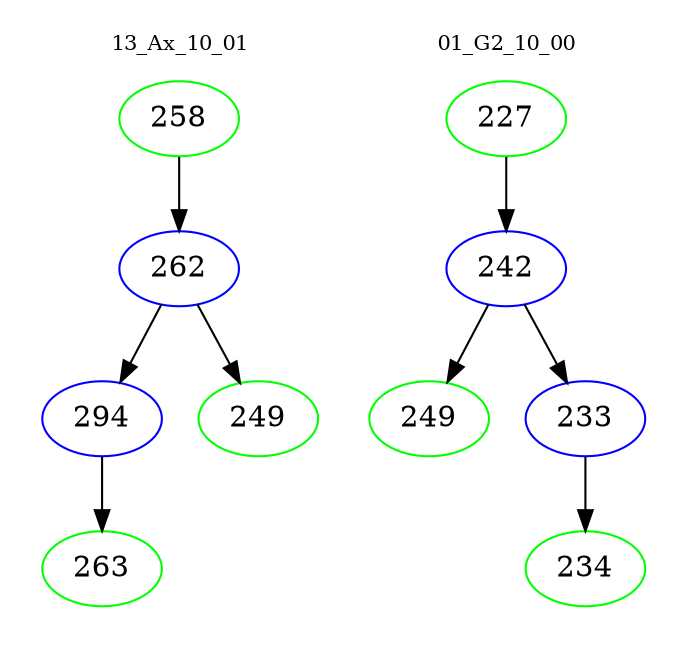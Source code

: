 digraph{
subgraph cluster_0 {
color = white
label = "13_Ax_10_01";
fontsize=10;
T0_258 [label="258", color="green"]
T0_258 -> T0_262 [color="black"]
T0_262 [label="262", color="blue"]
T0_262 -> T0_294 [color="black"]
T0_294 [label="294", color="blue"]
T0_294 -> T0_263 [color="black"]
T0_263 [label="263", color="green"]
T0_262 -> T0_249 [color="black"]
T0_249 [label="249", color="green"]
}
subgraph cluster_1 {
color = white
label = "01_G2_10_00";
fontsize=10;
T1_227 [label="227", color="green"]
T1_227 -> T1_242 [color="black"]
T1_242 [label="242", color="blue"]
T1_242 -> T1_249 [color="black"]
T1_249 [label="249", color="green"]
T1_242 -> T1_233 [color="black"]
T1_233 [label="233", color="blue"]
T1_233 -> T1_234 [color="black"]
T1_234 [label="234", color="green"]
}
}
